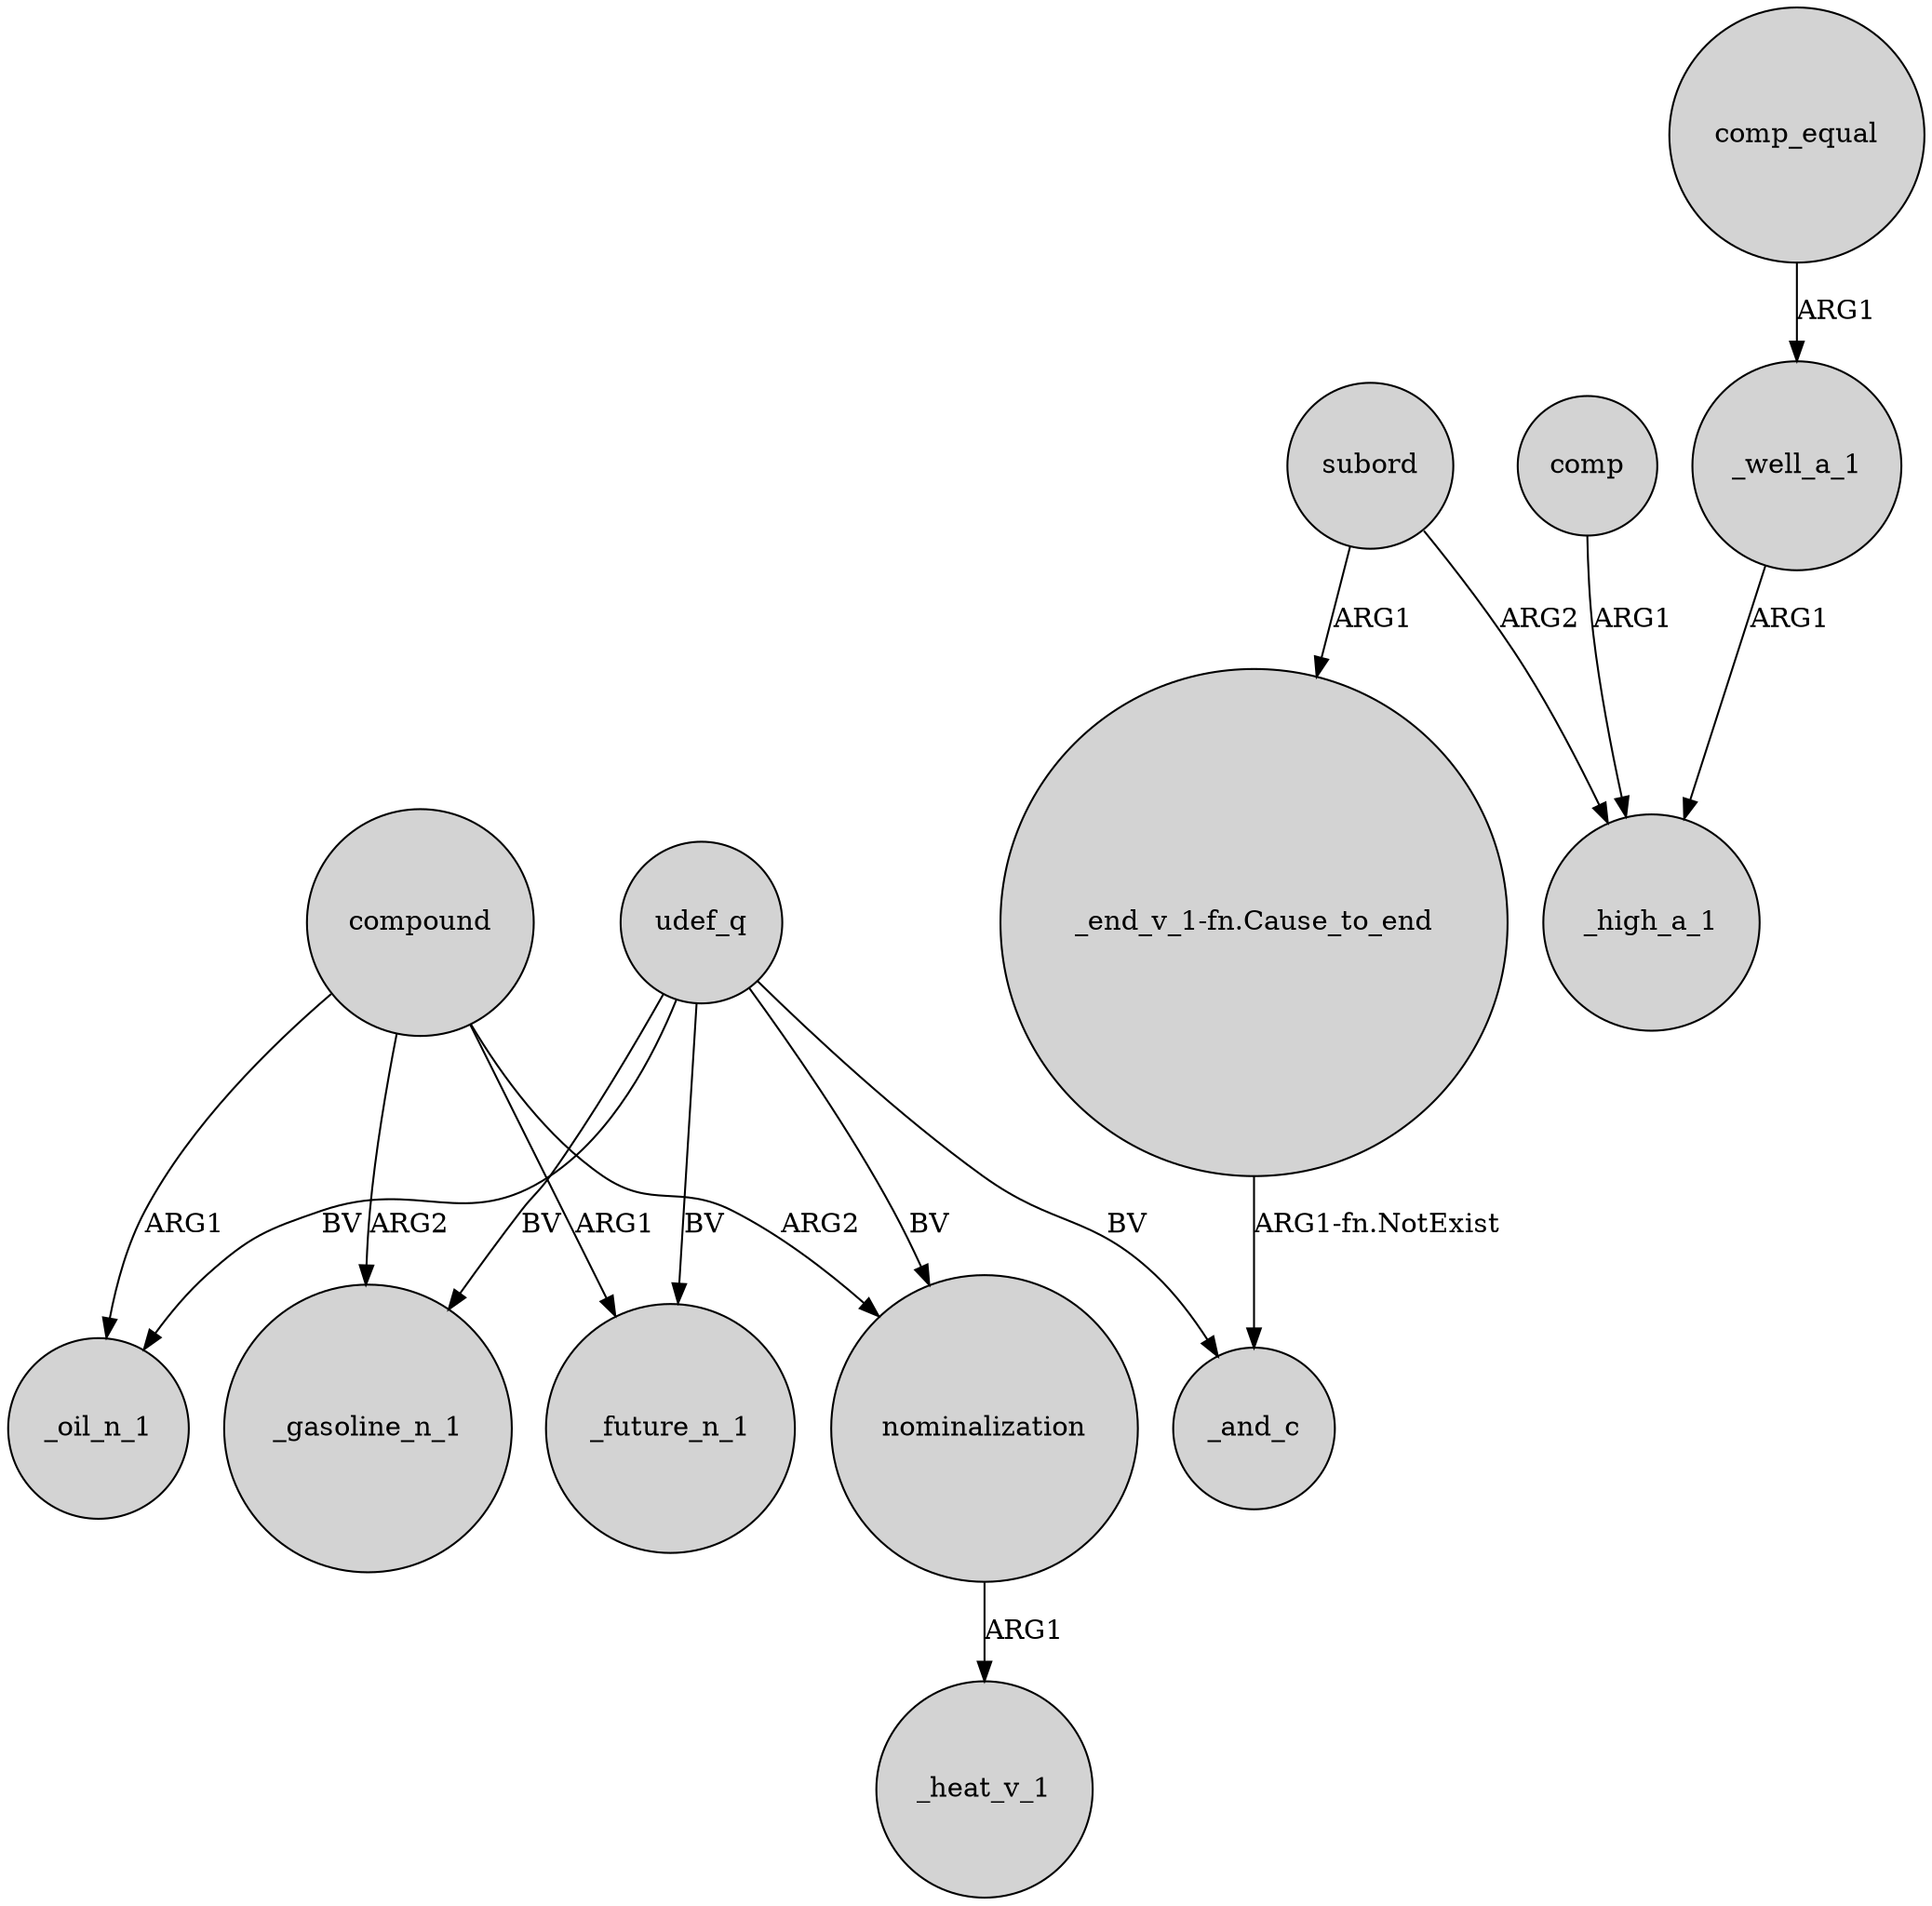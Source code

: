 digraph {
	node [shape=circle style=filled]
	nominalization -> _heat_v_1 [label=ARG1]
	subord -> _high_a_1 [label=ARG2]
	udef_q -> _gasoline_n_1 [label=BV]
	compound -> nominalization [label=ARG2]
	comp -> _high_a_1 [label=ARG1]
	compound -> _future_n_1 [label=ARG1]
	compound -> _oil_n_1 [label=ARG1]
	udef_q -> _and_c [label=BV]
	"_end_v_1-fn.Cause_to_end" -> _and_c [label="ARG1-fn.NotExist"]
	udef_q -> _future_n_1 [label=BV]
	udef_q -> nominalization [label=BV]
	_well_a_1 -> _high_a_1 [label=ARG1]
	compound -> _gasoline_n_1 [label=ARG2]
	comp_equal -> _well_a_1 [label=ARG1]
	udef_q -> _oil_n_1 [label=BV]
	subord -> "_end_v_1-fn.Cause_to_end" [label=ARG1]
}
